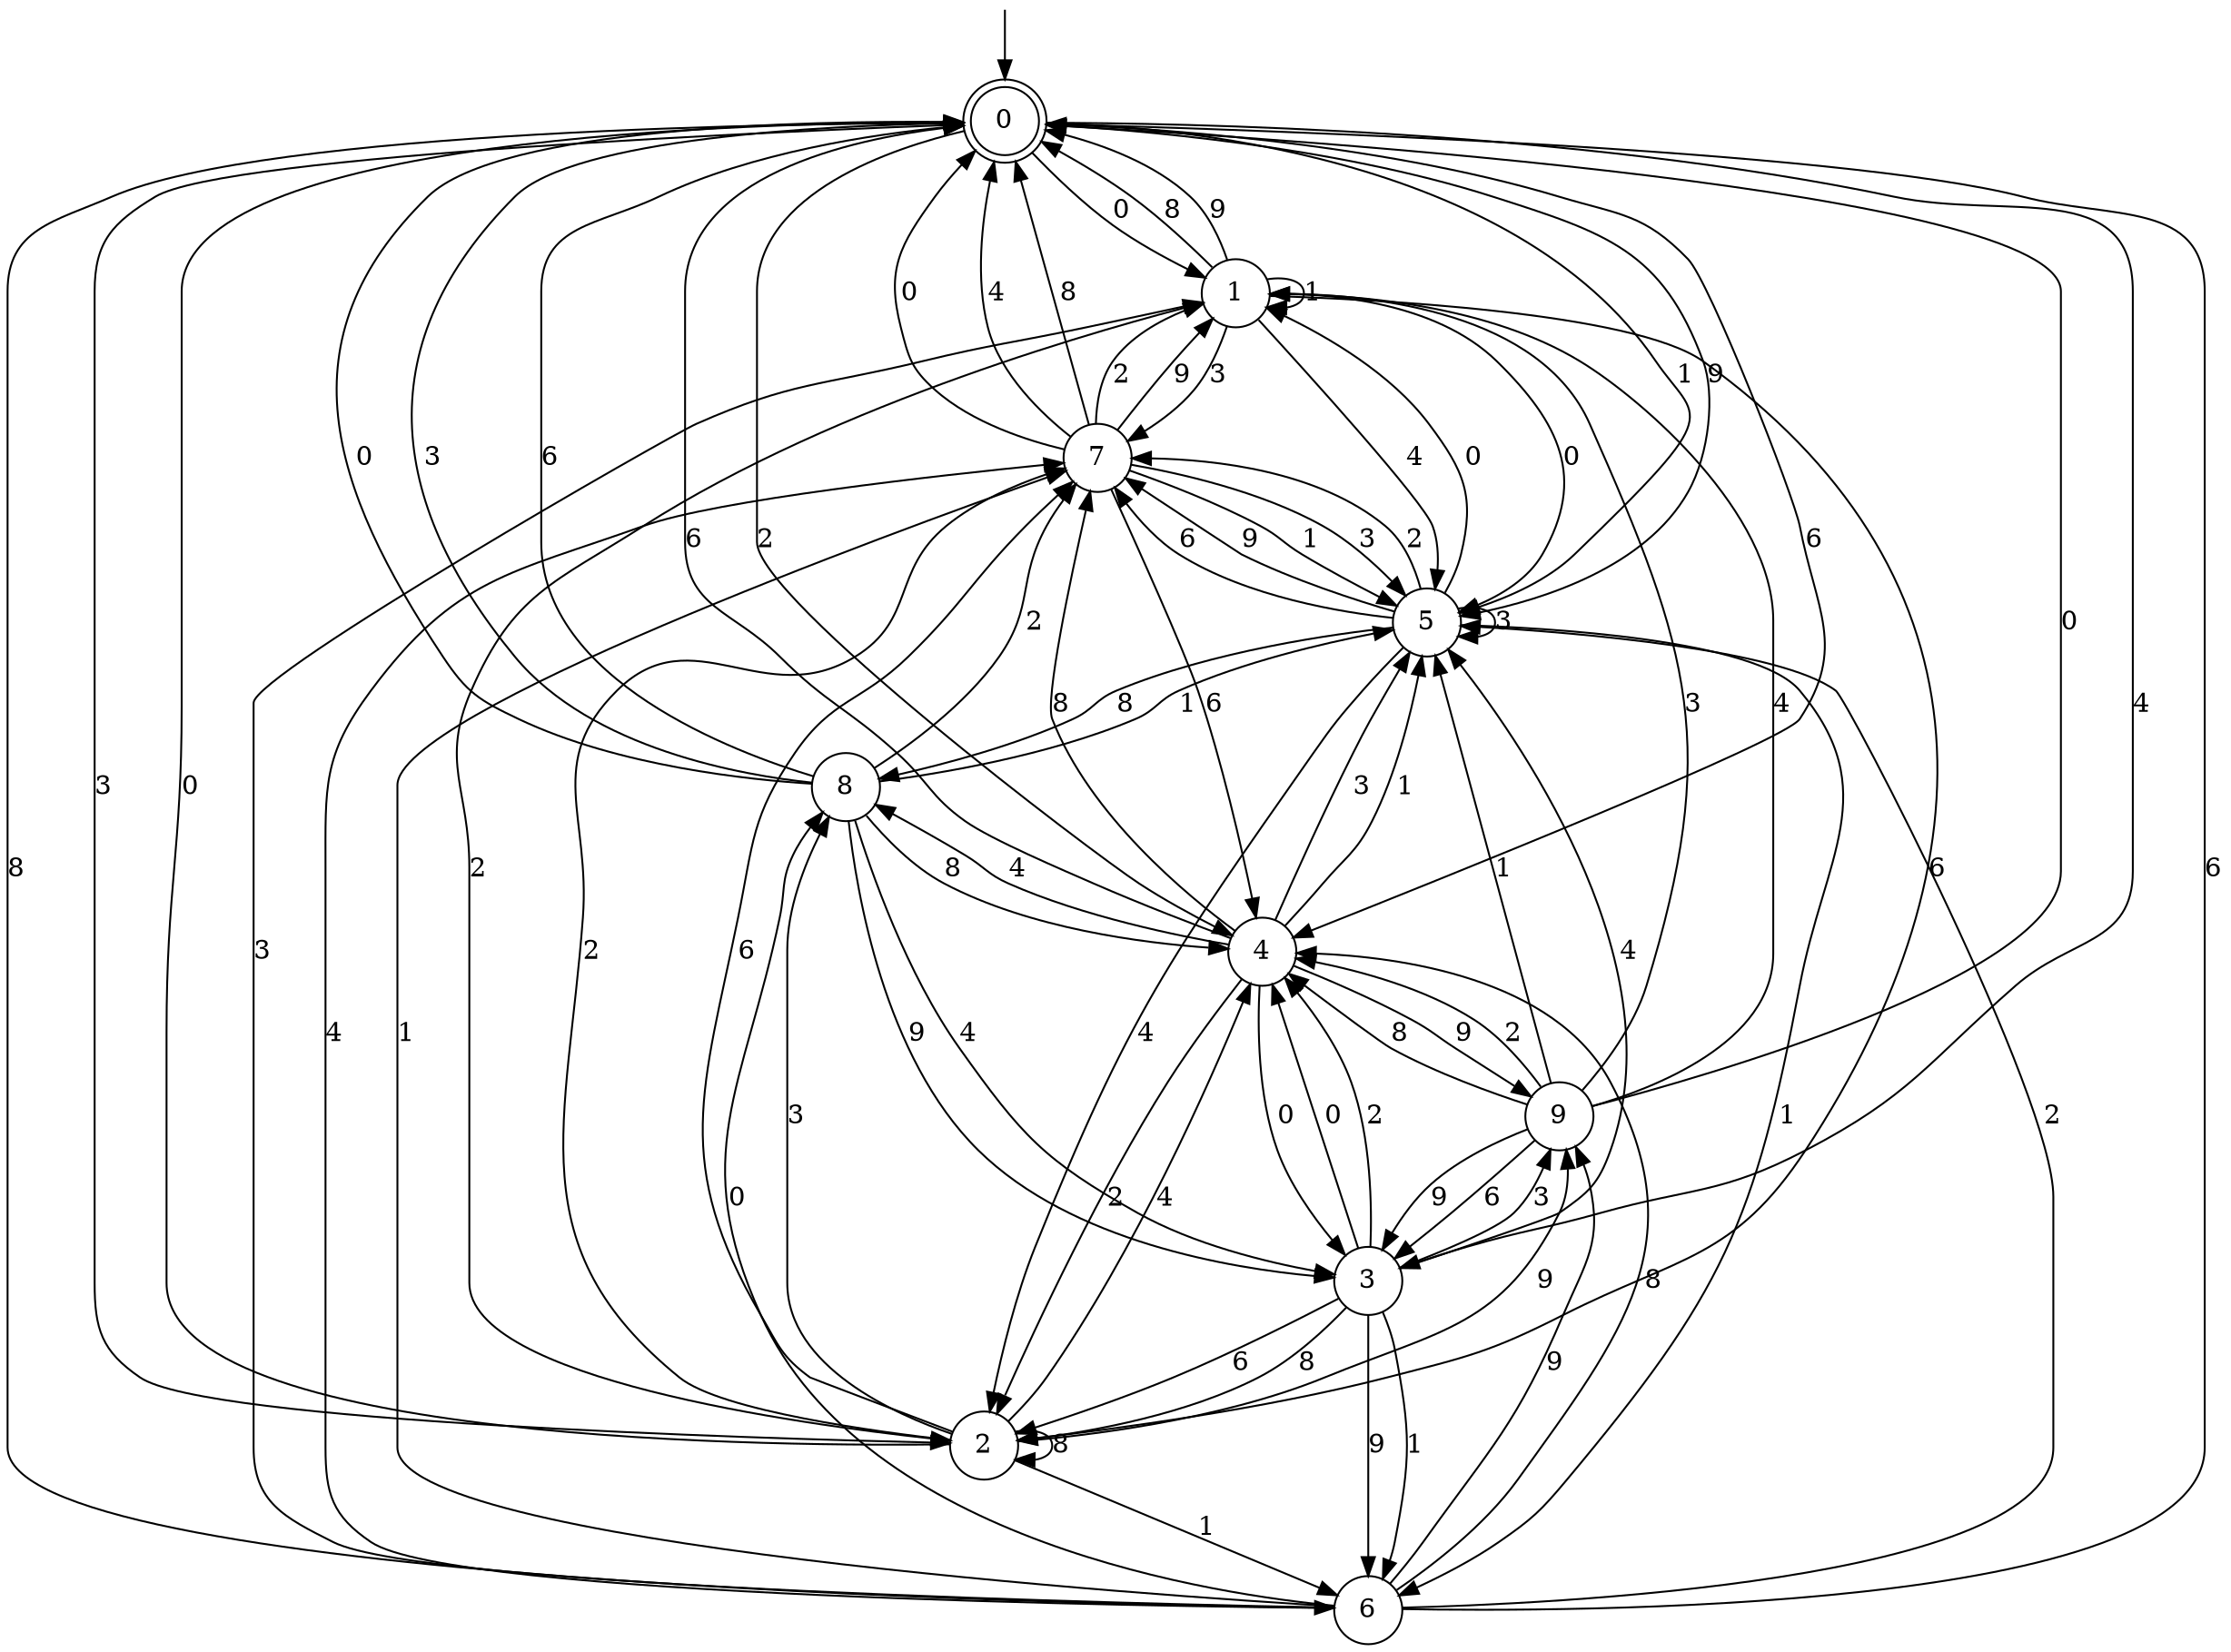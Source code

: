 digraph g {

	s0 [shape="doublecircle" label="0"];
	s1 [shape="circle" label="1"];
	s2 [shape="circle" label="2"];
	s3 [shape="circle" label="3"];
	s4 [shape="circle" label="4"];
	s5 [shape="circle" label="5"];
	s6 [shape="circle" label="6"];
	s7 [shape="circle" label="7"];
	s8 [shape="circle" label="8"];
	s9 [shape="circle" label="9"];
	s0 -> s1 [label="0"];
	s0 -> s2 [label="3"];
	s0 -> s3 [label="4"];
	s0 -> s4 [label="2"];
	s0 -> s4 [label="6"];
	s0 -> s5 [label="1"];
	s0 -> s6 [label="8"];
	s0 -> s5 [label="9"];
	s1 -> s5 [label="0"];
	s1 -> s7 [label="3"];
	s1 -> s5 [label="4"];
	s1 -> s2 [label="2"];
	s1 -> s2 [label="6"];
	s1 -> s1 [label="1"];
	s1 -> s0 [label="8"];
	s1 -> s0 [label="9"];
	s2 -> s0 [label="0"];
	s2 -> s8 [label="3"];
	s2 -> s4 [label="4"];
	s2 -> s7 [label="2"];
	s2 -> s7 [label="6"];
	s2 -> s6 [label="1"];
	s2 -> s2 [label="8"];
	s2 -> s9 [label="9"];
	s3 -> s4 [label="0"];
	s3 -> s9 [label="3"];
	s3 -> s5 [label="4"];
	s3 -> s4 [label="2"];
	s3 -> s2 [label="6"];
	s3 -> s6 [label="1"];
	s3 -> s2 [label="8"];
	s3 -> s6 [label="9"];
	s4 -> s3 [label="0"];
	s4 -> s5 [label="3"];
	s4 -> s8 [label="4"];
	s4 -> s2 [label="2"];
	s4 -> s0 [label="6"];
	s4 -> s5 [label="1"];
	s4 -> s7 [label="8"];
	s4 -> s9 [label="9"];
	s5 -> s1 [label="0"];
	s5 -> s5 [label="3"];
	s5 -> s2 [label="4"];
	s5 -> s7 [label="2"];
	s5 -> s7 [label="6"];
	s5 -> s6 [label="1"];
	s5 -> s8 [label="8"];
	s5 -> s7 [label="9"];
	s6 -> s8 [label="0"];
	s6 -> s1 [label="3"];
	s6 -> s7 [label="4"];
	s6 -> s5 [label="2"];
	s6 -> s0 [label="6"];
	s6 -> s7 [label="1"];
	s6 -> s4 [label="8"];
	s6 -> s9 [label="9"];
	s7 -> s0 [label="0"];
	s7 -> s5 [label="3"];
	s7 -> s0 [label="4"];
	s7 -> s1 [label="2"];
	s7 -> s4 [label="6"];
	s7 -> s5 [label="1"];
	s7 -> s0 [label="8"];
	s7 -> s1 [label="9"];
	s8 -> s0 [label="0"];
	s8 -> s0 [label="3"];
	s8 -> s3 [label="4"];
	s8 -> s7 [label="2"];
	s8 -> s0 [label="6"];
	s8 -> s5 [label="1"];
	s8 -> s4 [label="8"];
	s8 -> s3 [label="9"];
	s9 -> s0 [label="0"];
	s9 -> s1 [label="3"];
	s9 -> s1 [label="4"];
	s9 -> s4 [label="2"];
	s9 -> s3 [label="6"];
	s9 -> s5 [label="1"];
	s9 -> s4 [label="8"];
	s9 -> s3 [label="9"];

__start0 [label="" shape="none" width="0" height="0"];
__start0 -> s0;

}
